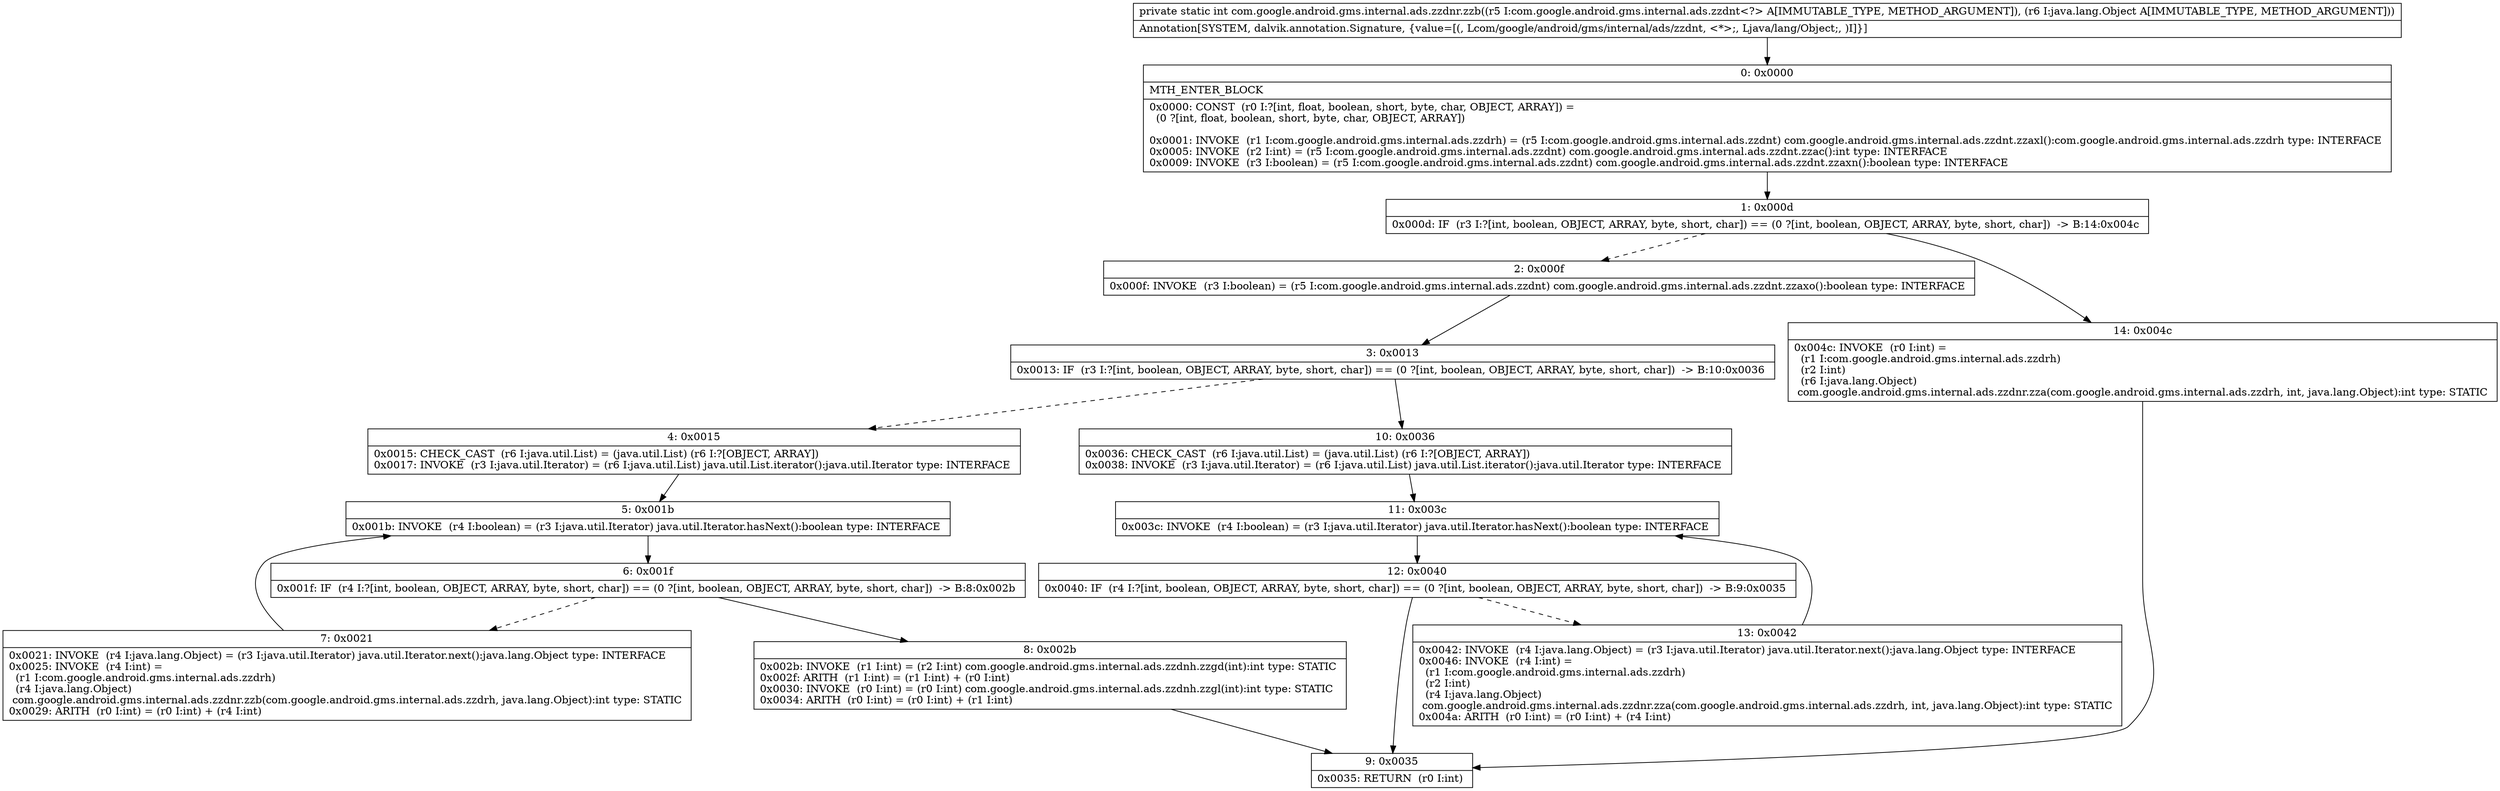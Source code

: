 digraph "CFG forcom.google.android.gms.internal.ads.zzdnr.zzb(Lcom\/google\/android\/gms\/internal\/ads\/zzdnt;Ljava\/lang\/Object;)I" {
Node_0 [shape=record,label="{0\:\ 0x0000|MTH_ENTER_BLOCK\l|0x0000: CONST  (r0 I:?[int, float, boolean, short, byte, char, OBJECT, ARRAY]) = \l  (0 ?[int, float, boolean, short, byte, char, OBJECT, ARRAY])\l \l0x0001: INVOKE  (r1 I:com.google.android.gms.internal.ads.zzdrh) = (r5 I:com.google.android.gms.internal.ads.zzdnt) com.google.android.gms.internal.ads.zzdnt.zzaxl():com.google.android.gms.internal.ads.zzdrh type: INTERFACE \l0x0005: INVOKE  (r2 I:int) = (r5 I:com.google.android.gms.internal.ads.zzdnt) com.google.android.gms.internal.ads.zzdnt.zzac():int type: INTERFACE \l0x0009: INVOKE  (r3 I:boolean) = (r5 I:com.google.android.gms.internal.ads.zzdnt) com.google.android.gms.internal.ads.zzdnt.zzaxn():boolean type: INTERFACE \l}"];
Node_1 [shape=record,label="{1\:\ 0x000d|0x000d: IF  (r3 I:?[int, boolean, OBJECT, ARRAY, byte, short, char]) == (0 ?[int, boolean, OBJECT, ARRAY, byte, short, char])  \-\> B:14:0x004c \l}"];
Node_2 [shape=record,label="{2\:\ 0x000f|0x000f: INVOKE  (r3 I:boolean) = (r5 I:com.google.android.gms.internal.ads.zzdnt) com.google.android.gms.internal.ads.zzdnt.zzaxo():boolean type: INTERFACE \l}"];
Node_3 [shape=record,label="{3\:\ 0x0013|0x0013: IF  (r3 I:?[int, boolean, OBJECT, ARRAY, byte, short, char]) == (0 ?[int, boolean, OBJECT, ARRAY, byte, short, char])  \-\> B:10:0x0036 \l}"];
Node_4 [shape=record,label="{4\:\ 0x0015|0x0015: CHECK_CAST  (r6 I:java.util.List) = (java.util.List) (r6 I:?[OBJECT, ARRAY]) \l0x0017: INVOKE  (r3 I:java.util.Iterator) = (r6 I:java.util.List) java.util.List.iterator():java.util.Iterator type: INTERFACE \l}"];
Node_5 [shape=record,label="{5\:\ 0x001b|0x001b: INVOKE  (r4 I:boolean) = (r3 I:java.util.Iterator) java.util.Iterator.hasNext():boolean type: INTERFACE \l}"];
Node_6 [shape=record,label="{6\:\ 0x001f|0x001f: IF  (r4 I:?[int, boolean, OBJECT, ARRAY, byte, short, char]) == (0 ?[int, boolean, OBJECT, ARRAY, byte, short, char])  \-\> B:8:0x002b \l}"];
Node_7 [shape=record,label="{7\:\ 0x0021|0x0021: INVOKE  (r4 I:java.lang.Object) = (r3 I:java.util.Iterator) java.util.Iterator.next():java.lang.Object type: INTERFACE \l0x0025: INVOKE  (r4 I:int) = \l  (r1 I:com.google.android.gms.internal.ads.zzdrh)\l  (r4 I:java.lang.Object)\l com.google.android.gms.internal.ads.zzdnr.zzb(com.google.android.gms.internal.ads.zzdrh, java.lang.Object):int type: STATIC \l0x0029: ARITH  (r0 I:int) = (r0 I:int) + (r4 I:int) \l}"];
Node_8 [shape=record,label="{8\:\ 0x002b|0x002b: INVOKE  (r1 I:int) = (r2 I:int) com.google.android.gms.internal.ads.zzdnh.zzgd(int):int type: STATIC \l0x002f: ARITH  (r1 I:int) = (r1 I:int) + (r0 I:int) \l0x0030: INVOKE  (r0 I:int) = (r0 I:int) com.google.android.gms.internal.ads.zzdnh.zzgl(int):int type: STATIC \l0x0034: ARITH  (r0 I:int) = (r0 I:int) + (r1 I:int) \l}"];
Node_9 [shape=record,label="{9\:\ 0x0035|0x0035: RETURN  (r0 I:int) \l}"];
Node_10 [shape=record,label="{10\:\ 0x0036|0x0036: CHECK_CAST  (r6 I:java.util.List) = (java.util.List) (r6 I:?[OBJECT, ARRAY]) \l0x0038: INVOKE  (r3 I:java.util.Iterator) = (r6 I:java.util.List) java.util.List.iterator():java.util.Iterator type: INTERFACE \l}"];
Node_11 [shape=record,label="{11\:\ 0x003c|0x003c: INVOKE  (r4 I:boolean) = (r3 I:java.util.Iterator) java.util.Iterator.hasNext():boolean type: INTERFACE \l}"];
Node_12 [shape=record,label="{12\:\ 0x0040|0x0040: IF  (r4 I:?[int, boolean, OBJECT, ARRAY, byte, short, char]) == (0 ?[int, boolean, OBJECT, ARRAY, byte, short, char])  \-\> B:9:0x0035 \l}"];
Node_13 [shape=record,label="{13\:\ 0x0042|0x0042: INVOKE  (r4 I:java.lang.Object) = (r3 I:java.util.Iterator) java.util.Iterator.next():java.lang.Object type: INTERFACE \l0x0046: INVOKE  (r4 I:int) = \l  (r1 I:com.google.android.gms.internal.ads.zzdrh)\l  (r2 I:int)\l  (r4 I:java.lang.Object)\l com.google.android.gms.internal.ads.zzdnr.zza(com.google.android.gms.internal.ads.zzdrh, int, java.lang.Object):int type: STATIC \l0x004a: ARITH  (r0 I:int) = (r0 I:int) + (r4 I:int) \l}"];
Node_14 [shape=record,label="{14\:\ 0x004c|0x004c: INVOKE  (r0 I:int) = \l  (r1 I:com.google.android.gms.internal.ads.zzdrh)\l  (r2 I:int)\l  (r6 I:java.lang.Object)\l com.google.android.gms.internal.ads.zzdnr.zza(com.google.android.gms.internal.ads.zzdrh, int, java.lang.Object):int type: STATIC \l}"];
MethodNode[shape=record,label="{private static int com.google.android.gms.internal.ads.zzdnr.zzb((r5 I:com.google.android.gms.internal.ads.zzdnt\<?\> A[IMMUTABLE_TYPE, METHOD_ARGUMENT]), (r6 I:java.lang.Object A[IMMUTABLE_TYPE, METHOD_ARGUMENT]))  | Annotation[SYSTEM, dalvik.annotation.Signature, \{value=[(, Lcom\/google\/android\/gms\/internal\/ads\/zzdnt, \<*\>;, Ljava\/lang\/Object;, )I]\}]\l}"];
MethodNode -> Node_0;
Node_0 -> Node_1;
Node_1 -> Node_2[style=dashed];
Node_1 -> Node_14;
Node_2 -> Node_3;
Node_3 -> Node_4[style=dashed];
Node_3 -> Node_10;
Node_4 -> Node_5;
Node_5 -> Node_6;
Node_6 -> Node_7[style=dashed];
Node_6 -> Node_8;
Node_7 -> Node_5;
Node_8 -> Node_9;
Node_10 -> Node_11;
Node_11 -> Node_12;
Node_12 -> Node_9;
Node_12 -> Node_13[style=dashed];
Node_13 -> Node_11;
Node_14 -> Node_9;
}

